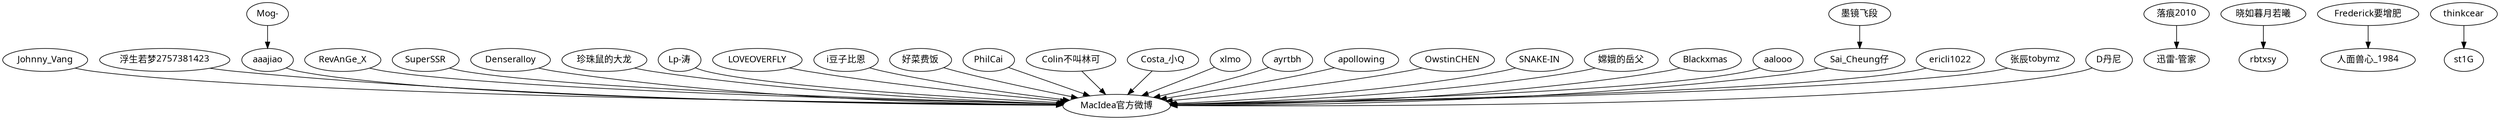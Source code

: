 strict digraph {
node [fontname="FangSong"]
"Johnny_Vang" -> "MacIdea官方微博" [weibo_id=3535578500848922];
"浮生若梦2757381423" -> "MacIdea官方微博" [weibo_id=3535679109926974];
"aaajiao" -> "MacIdea官方微博" [weibo_id=3535578048350677];
"RevAnGe_X" -> "MacIdea官方微博" [weibo_id=3535583059719837];
"SuperSSR" -> "MacIdea官方微博" [weibo_id=3535676324457369];
"落痕2010" -> "迅雷-管家" [weibo_id=3535585270718115];
"Denseralloy" -> "MacIdea官方微博" [weibo_id=3535628258436229];
"珍珠鼠的大龙" -> "MacIdea官方微博" [weibo_id=3535584213365389];
"Lp-涛" -> "MacIdea官方微博" [weibo_id=3535584997454837];
"LOVEOVERFLY" -> "MacIdea官方微博" [weibo_id=3535579159889053];
"i豆子比恩" -> "MacIdea官方微博" [weibo_id=3535588932400791];
"好菜费饭" -> "MacIdea官方微博" [weibo_id=3535586213947772];
"晓如暮月若曦" -> "rbtxsy" [weibo_id=3535580887415538];
"PhilCai" -> "MacIdea官方微博" [weibo_id=3535578596995774];
"Colin不叫林可" -> "MacIdea官方微博" [weibo_id=3535578571826904];
"Frederick要增肥" -> "人面兽心_1984" [weibo_id=3535583978455791];
"Costa_小Q" -> "MacIdea官方微博" [weibo_id=3535617092902334];
"xlmo" -> "MacIdea官方微博" [weibo_id=3535578244968072];
"ayrtbh" -> "MacIdea官方微博" [weibo_id=3535581160163721];
"Mog-" -> "aaajiao" [weibo_id=3535580463408091];
"apollowing" -> "MacIdea官方微博" [weibo_id=3535595706212388];
"OwstinCHEN" -> "MacIdea官方微博" [weibo_id=3535629759551737];
"SNAKE-IN" -> "MacIdea官方微博" [weibo_id=3535611547807466];
"嫦娥的岳父" -> "MacIdea官方微博" [weibo_id=3535581727032407];
"Blackxmas" -> "MacIdea官方微博" [weibo_id=3535581462101367];
"aalooo" -> "MacIdea官方微博" [weibo_id=3535579168090646];
"墨镜飞段" -> "Sai_Cheung仔" [weibo_id=3535624055111683];
"ericli1022" -> "MacIdea官方微博" [weibo_id=3535615230922636];
"张辰tobymz" -> "MacIdea官方微博" [weibo_id=3535578404369362];
"thinkcear" -> "st1G" [weibo_id=3535581470155784];
"Sai_Cheung仔" -> "MacIdea官方微博" [weibo_id=3535578601698387];
"D丹尼" -> "MacIdea官方微博" [weibo_id=3535592577072254]
}
